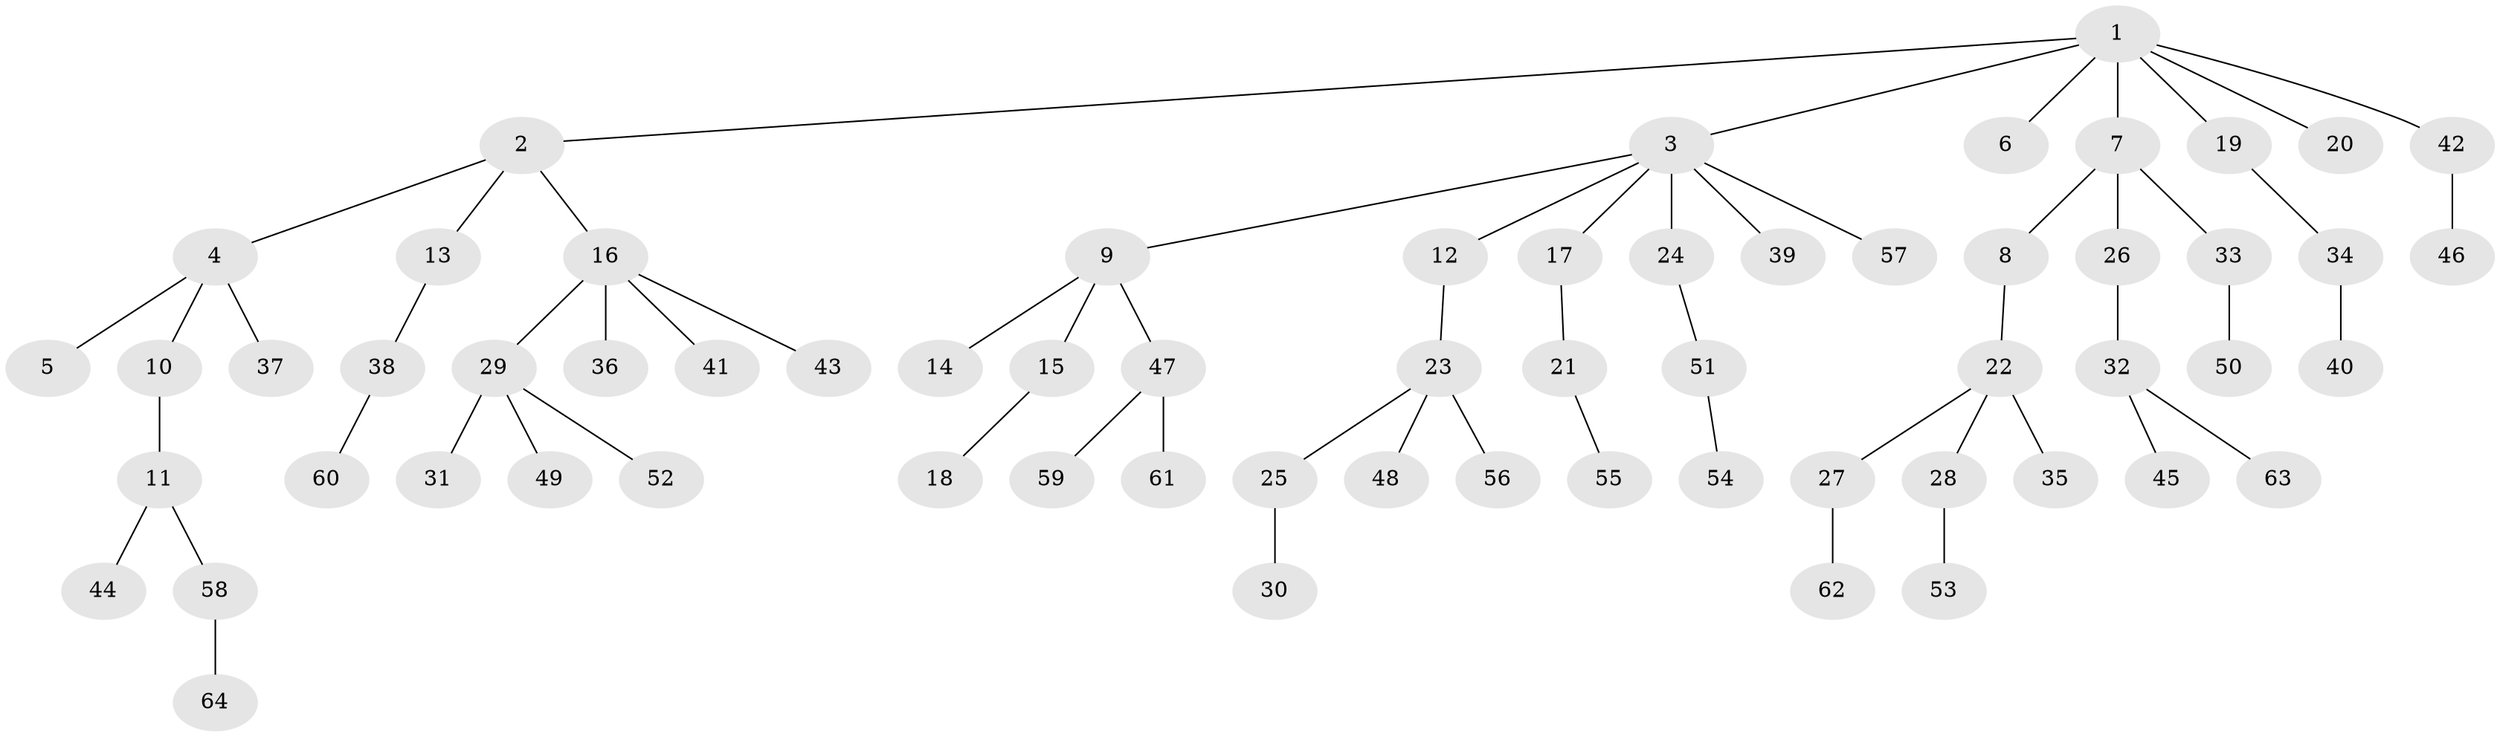 // Generated by graph-tools (version 1.1) at 2025/50/03/09/25 03:50:15]
// undirected, 64 vertices, 63 edges
graph export_dot {
graph [start="1"]
  node [color=gray90,style=filled];
  1;
  2;
  3;
  4;
  5;
  6;
  7;
  8;
  9;
  10;
  11;
  12;
  13;
  14;
  15;
  16;
  17;
  18;
  19;
  20;
  21;
  22;
  23;
  24;
  25;
  26;
  27;
  28;
  29;
  30;
  31;
  32;
  33;
  34;
  35;
  36;
  37;
  38;
  39;
  40;
  41;
  42;
  43;
  44;
  45;
  46;
  47;
  48;
  49;
  50;
  51;
  52;
  53;
  54;
  55;
  56;
  57;
  58;
  59;
  60;
  61;
  62;
  63;
  64;
  1 -- 2;
  1 -- 3;
  1 -- 6;
  1 -- 7;
  1 -- 19;
  1 -- 20;
  1 -- 42;
  2 -- 4;
  2 -- 13;
  2 -- 16;
  3 -- 9;
  3 -- 12;
  3 -- 17;
  3 -- 24;
  3 -- 39;
  3 -- 57;
  4 -- 5;
  4 -- 10;
  4 -- 37;
  7 -- 8;
  7 -- 26;
  7 -- 33;
  8 -- 22;
  9 -- 14;
  9 -- 15;
  9 -- 47;
  10 -- 11;
  11 -- 44;
  11 -- 58;
  12 -- 23;
  13 -- 38;
  15 -- 18;
  16 -- 29;
  16 -- 36;
  16 -- 41;
  16 -- 43;
  17 -- 21;
  19 -- 34;
  21 -- 55;
  22 -- 27;
  22 -- 28;
  22 -- 35;
  23 -- 25;
  23 -- 48;
  23 -- 56;
  24 -- 51;
  25 -- 30;
  26 -- 32;
  27 -- 62;
  28 -- 53;
  29 -- 31;
  29 -- 49;
  29 -- 52;
  32 -- 45;
  32 -- 63;
  33 -- 50;
  34 -- 40;
  38 -- 60;
  42 -- 46;
  47 -- 59;
  47 -- 61;
  51 -- 54;
  58 -- 64;
}
